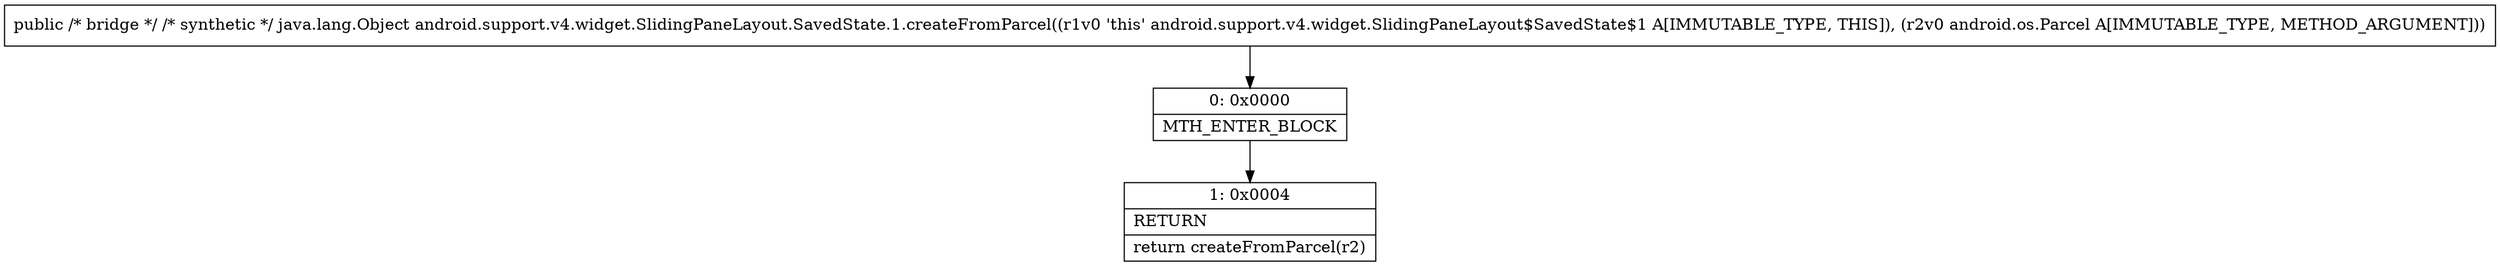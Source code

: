 digraph "CFG forandroid.support.v4.widget.SlidingPaneLayout.SavedState.1.createFromParcel(Landroid\/os\/Parcel;)Ljava\/lang\/Object;" {
Node_0 [shape=record,label="{0\:\ 0x0000|MTH_ENTER_BLOCK\l}"];
Node_1 [shape=record,label="{1\:\ 0x0004|RETURN\l|return createFromParcel(r2)\l}"];
MethodNode[shape=record,label="{public \/* bridge *\/ \/* synthetic *\/ java.lang.Object android.support.v4.widget.SlidingPaneLayout.SavedState.1.createFromParcel((r1v0 'this' android.support.v4.widget.SlidingPaneLayout$SavedState$1 A[IMMUTABLE_TYPE, THIS]), (r2v0 android.os.Parcel A[IMMUTABLE_TYPE, METHOD_ARGUMENT])) }"];
MethodNode -> Node_0;
Node_0 -> Node_1;
}

